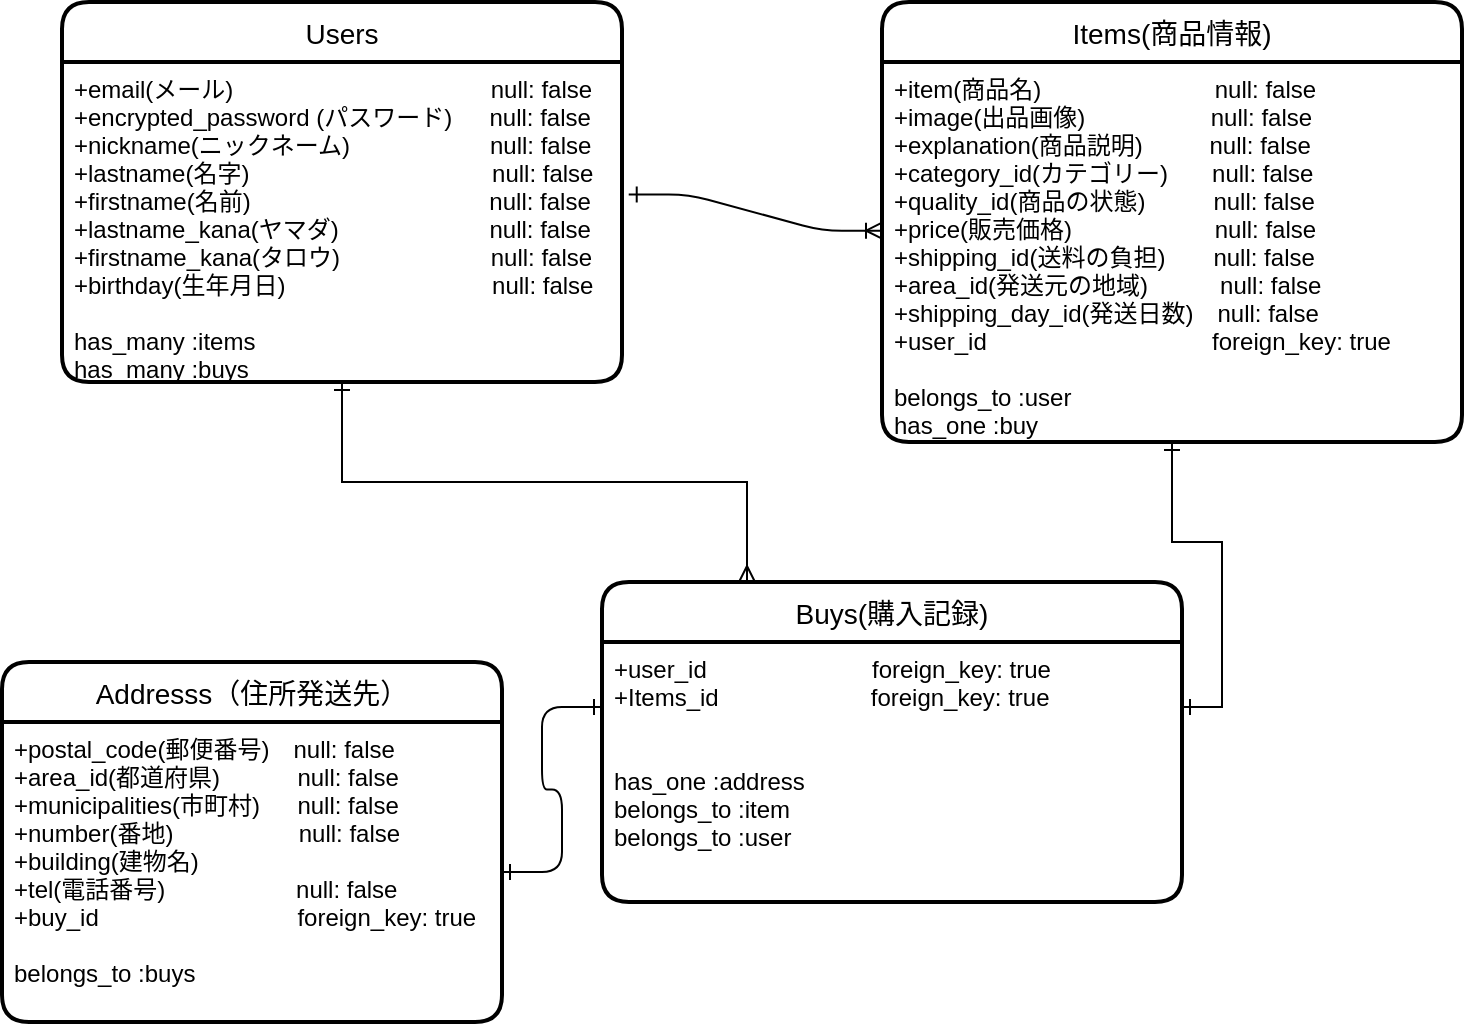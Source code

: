 <mxfile version="13.10.0" type="embed">
    <diagram id="uA3eiJPZmpZsrpYx5zwr" name="ページ1">
        <mxGraphModel dx="888" dy="267" grid="1" gridSize="10" guides="1" tooltips="1" connect="1" arrows="1" fold="1" page="1" pageScale="1" pageWidth="827" pageHeight="1169" math="0" shadow="0">
            <root>
                <mxCell id="0"/>
                <mxCell id="1" parent="0"/>
                <mxCell id="6" value="Users" style="swimlane;childLayout=stackLayout;horizontal=1;startSize=30;horizontalStack=0;rounded=1;fontSize=14;fontStyle=0;strokeWidth=2;resizeParent=0;resizeLast=1;shadow=0;dashed=0;align=center;" parent="1" vertex="1">
                    <mxGeometry x="50" y="20" width="280" height="190" as="geometry"/>
                </mxCell>
                <mxCell id="7" value="+email(メール)                 　　　　　　null: false&#10;+encrypted_password  (パスワード)　  null: false&#10;+nickname(ニックネーム)　　　　　   null: false&#10;+lastname(名字)　 　　　　　　　　   null: false&#10;+firstname(名前)　       　　　　　　　null: false&#10;+lastname_kana(ヤマダ)　　　　　　 null: false&#10;+firstname_kana(タロウ)　　　　 　　null: false&#10;+birthday(生年月日)          　　　　　   null: false&#10;&#10;has_many :items&#10;has_many :buys" style="align=left;strokeColor=none;fillColor=none;spacingLeft=4;fontSize=12;verticalAlign=top;resizable=0;rotatable=0;part=1;" parent="6" vertex="1">
                    <mxGeometry y="30" width="280" height="160" as="geometry"/>
                </mxCell>
                <mxCell id="11" value="Items(商品情報)" style="swimlane;childLayout=stackLayout;horizontal=1;startSize=30;horizontalStack=0;rounded=1;fontSize=14;fontStyle=0;strokeWidth=2;resizeParent=0;resizeLast=1;shadow=0;dashed=0;align=center;" parent="1" vertex="1">
                    <mxGeometry x="460" y="20" width="290" height="220" as="geometry"/>
                </mxCell>
                <mxCell id="12" value="+item(商品名)　　　　　        null: false&#10;+image(出品画像)　　　        null: false&#10;+explanation(商品説明)          null: false&#10;+category_id(カテゴリー)　   null: false&#10;+quality_id(商品の状態)　　   null: false&#10;+price(販売価格)　　　　       null: false&#10;+shipping_id(送料の負担)　　null: false&#10;+area_id(発送元の地域)　　　null: false&#10;+shipping_day_id(発送日数)　null: false&#10;+user_id 　                　  　    foreign_key: true&#10;&#10;belongs_to :user&#10;has_one :buy" style="align=left;strokeColor=none;fillColor=none;spacingLeft=4;fontSize=12;verticalAlign=top;resizable=0;rotatable=0;part=1;" parent="11" vertex="1">
                    <mxGeometry y="30" width="290" height="190" as="geometry"/>
                </mxCell>
                <mxCell id="50" style="edgeStyle=orthogonalEdgeStyle;rounded=0;orthogonalLoop=1;jettySize=auto;html=1;exitX=0.25;exitY=0;exitDx=0;exitDy=0;entryX=0.5;entryY=1;entryDx=0;entryDy=0;startArrow=ERmany;startFill=0;endArrow=ERone;endFill=0;" edge="1" parent="1" source="13" target="7">
                    <mxGeometry relative="1" as="geometry"/>
                </mxCell>
                <mxCell id="13" value="Buys(購入記録)" style="swimlane;childLayout=stackLayout;horizontal=1;startSize=30;horizontalStack=0;rounded=1;fontSize=14;fontStyle=0;strokeWidth=2;resizeParent=0;resizeLast=1;shadow=0;dashed=0;align=center;" parent="1" vertex="1">
                    <mxGeometry x="320" y="310" width="290" height="160" as="geometry"/>
                </mxCell>
                <mxCell id="14" value="+user_id 　　             　foreign_key: true&#10;+Items_id　　　            foreign_key: true&#10;&#10;&#10;has_one :address&#10;belongs_to :item&#10;belongs_to :user" style="align=left;strokeColor=none;fillColor=none;spacingLeft=4;fontSize=12;verticalAlign=top;resizable=0;rotatable=0;part=1;" parent="13" vertex="1">
                    <mxGeometry y="30" width="290" height="130" as="geometry"/>
                </mxCell>
                <mxCell id="15" value="Addresss（住所発送先）" style="swimlane;childLayout=stackLayout;horizontal=1;startSize=30;horizontalStack=0;rounded=1;fontSize=14;fontStyle=0;strokeWidth=2;resizeParent=0;resizeLast=1;shadow=0;dashed=0;align=center;" parent="1" vertex="1">
                    <mxGeometry x="20" y="350" width="250" height="180" as="geometry"/>
                </mxCell>
                <mxCell id="16" value="+postal_code(郵便番号)　null: false&#10;+area_id(都道府県)　        null: false&#10;+municipalities(市町村)　  null: false&#10;+number(番地)      　　　  null: false&#10;+building(建物名) &#10;+tel(電話番号)　                null: false&#10;+buy_id　　　                   foreign_key: true&#10;&#10;belongs_to :buys" style="align=left;strokeColor=none;fillColor=none;spacingLeft=4;fontSize=12;verticalAlign=top;resizable=0;rotatable=0;part=1;" parent="15" vertex="1">
                    <mxGeometry y="30" width="250" height="150" as="geometry"/>
                </mxCell>
                <mxCell id="40" value="" style="edgeStyle=entityRelationEdgeStyle;fontSize=12;html=1;endArrow=ERoneToMany;exitX=1.012;exitY=0.414;exitDx=0;exitDy=0;exitPerimeter=0;entryX=0;entryY=0.444;entryDx=0;entryDy=0;entryPerimeter=0;startArrow=ERone;startFill=0;" edge="1" parent="1" source="7" target="12">
                    <mxGeometry width="100" height="100" relative="1" as="geometry">
                        <mxPoint x="270" y="150" as="sourcePoint"/>
                        <mxPoint x="370" y="50" as="targetPoint"/>
                    </mxGeometry>
                </mxCell>
                <mxCell id="42" value="" style="edgeStyle=entityRelationEdgeStyle;fontSize=12;html=1;endArrow=ERone;startArrow=ERone;entryX=0;entryY=0.25;entryDx=0;entryDy=0;endFill=0;startFill=0;" edge="1" parent="1" source="16" target="14">
                    <mxGeometry width="100" height="100" relative="1" as="geometry">
                        <mxPoint x="260" y="460" as="sourcePoint"/>
                        <mxPoint x="360" y="360" as="targetPoint"/>
                    </mxGeometry>
                </mxCell>
                <mxCell id="48" style="edgeStyle=orthogonalEdgeStyle;rounded=0;orthogonalLoop=1;jettySize=auto;html=1;exitX=0.5;exitY=1;exitDx=0;exitDy=0;entryX=1;entryY=0.25;entryDx=0;entryDy=0;startArrow=ERone;startFill=0;endArrow=ERone;endFill=0;" edge="1" parent="1" source="12" target="14">
                    <mxGeometry relative="1" as="geometry"/>
                </mxCell>
            </root>
        </mxGraphModel>
    </diagram>
</mxfile>